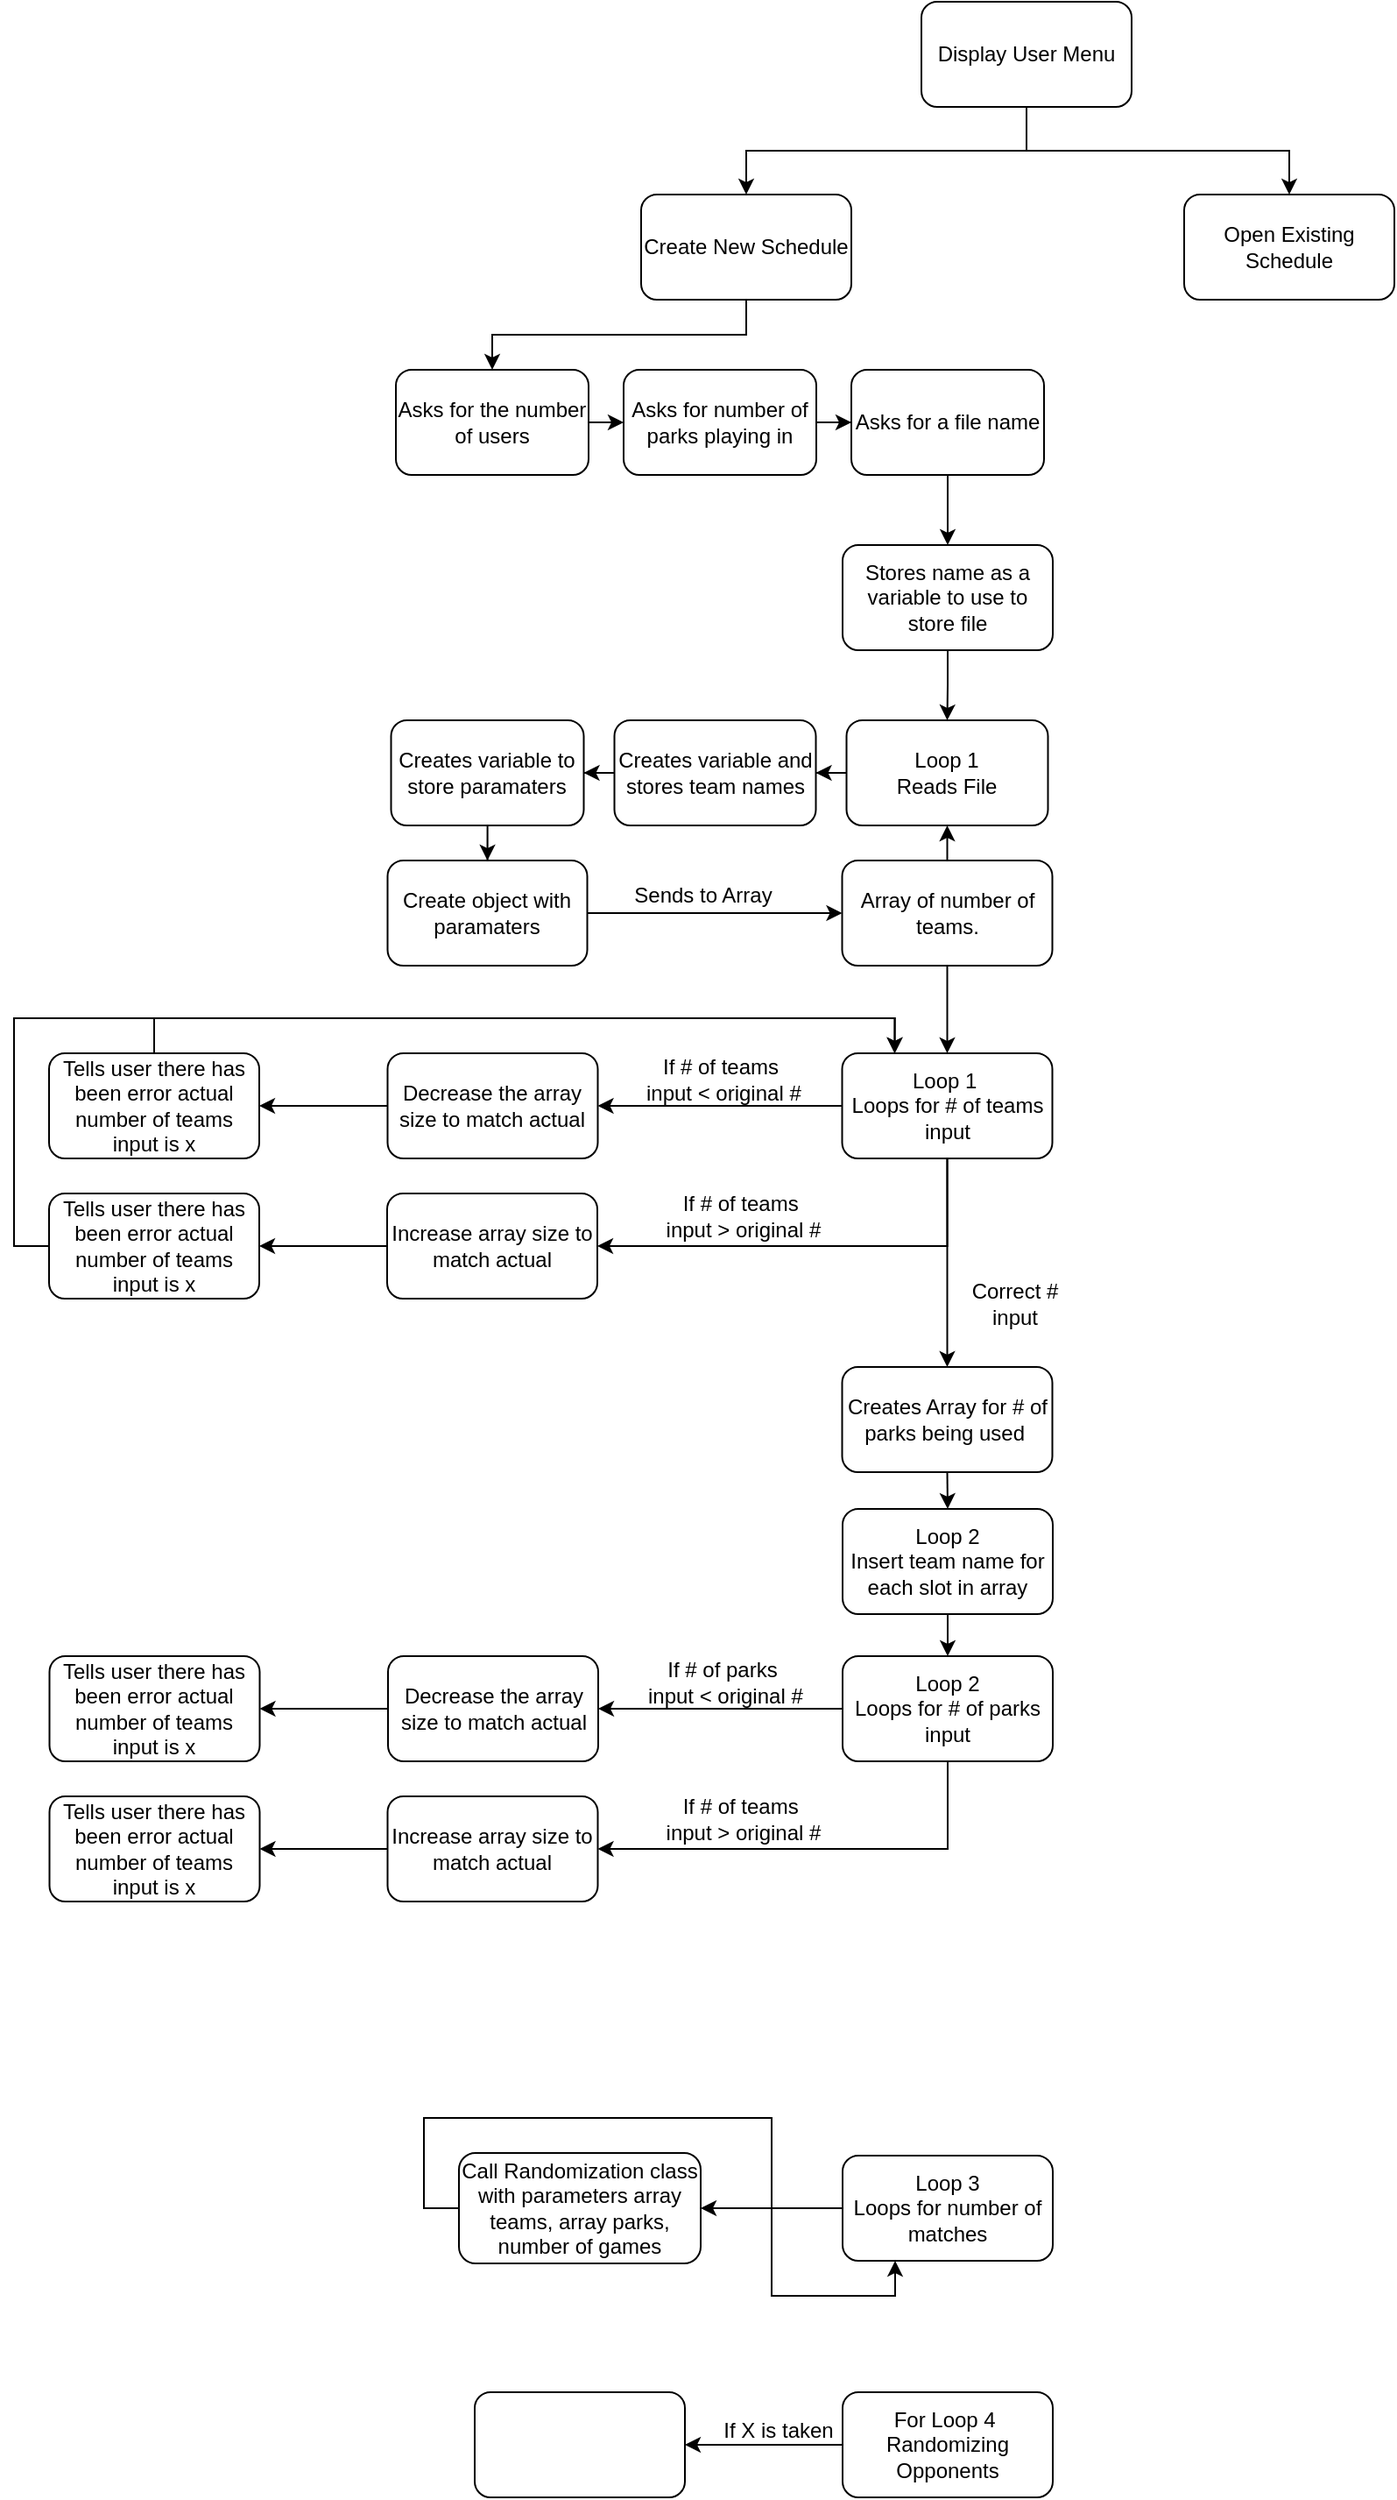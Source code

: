 <mxfile version="12.5.5" type="github"><diagram id="tFgHYZZSZRXZMGEs1DrS" name="Page-1"><mxGraphModel dx="1176" dy="555" grid="1" gridSize="9" guides="1" tooltips="1" connect="1" arrows="1" fold="1" page="0" pageScale="1" pageWidth="850" pageHeight="1100" math="0" shadow="0"><root><mxCell id="0"/><mxCell id="1" parent="0"/><mxCell id="ln4YnRmYRfvOp8-9dpnj-1" style="edgeStyle=orthogonalEdgeStyle;rounded=0;orthogonalLoop=1;jettySize=auto;html=1;exitX=0.5;exitY=1;exitDx=0;exitDy=0;entryX=0.5;entryY=0;entryDx=0;entryDy=0;" edge="1" parent="1" source="ln4YnRmYRfvOp8-9dpnj-3" target="ln4YnRmYRfvOp8-9dpnj-5"><mxGeometry relative="1" as="geometry"/></mxCell><mxCell id="ln4YnRmYRfvOp8-9dpnj-2" style="edgeStyle=orthogonalEdgeStyle;rounded=0;orthogonalLoop=1;jettySize=auto;html=1;exitX=0.5;exitY=1;exitDx=0;exitDy=0;entryX=0.5;entryY=0;entryDx=0;entryDy=0;" edge="1" parent="1" source="ln4YnRmYRfvOp8-9dpnj-3" target="ln4YnRmYRfvOp8-9dpnj-6"><mxGeometry relative="1" as="geometry"/></mxCell><mxCell id="ln4YnRmYRfvOp8-9dpnj-3" value="Display User Menu" style="rounded=1;whiteSpace=wrap;html=1;" vertex="1" parent="1"><mxGeometry x="345" y="40" width="120" height="60" as="geometry"/></mxCell><mxCell id="ln4YnRmYRfvOp8-9dpnj-4" style="edgeStyle=orthogonalEdgeStyle;rounded=0;orthogonalLoop=1;jettySize=auto;html=1;exitX=0.5;exitY=1;exitDx=0;exitDy=0;entryX=0.5;entryY=0;entryDx=0;entryDy=0;" edge="1" parent="1" source="ln4YnRmYRfvOp8-9dpnj-5" target="ln4YnRmYRfvOp8-9dpnj-8"><mxGeometry relative="1" as="geometry"/></mxCell><mxCell id="ln4YnRmYRfvOp8-9dpnj-5" value="Create New Schedule" style="rounded=1;whiteSpace=wrap;html=1;" vertex="1" parent="1"><mxGeometry x="185" y="150" width="120" height="60" as="geometry"/></mxCell><mxCell id="ln4YnRmYRfvOp8-9dpnj-6" value="Open Existing Schedule" style="rounded=1;whiteSpace=wrap;html=1;" vertex="1" parent="1"><mxGeometry x="495" y="150" width="120" height="60" as="geometry"/></mxCell><mxCell id="ln4YnRmYRfvOp8-9dpnj-7" style="edgeStyle=orthogonalEdgeStyle;rounded=0;orthogonalLoop=1;jettySize=auto;html=1;exitX=1;exitY=0.5;exitDx=0;exitDy=0;entryX=0;entryY=0.5;entryDx=0;entryDy=0;" edge="1" parent="1" source="ln4YnRmYRfvOp8-9dpnj-8" target="ln4YnRmYRfvOp8-9dpnj-10"><mxGeometry relative="1" as="geometry"/></mxCell><mxCell id="ln4YnRmYRfvOp8-9dpnj-8" value="Asks for the number of users" style="rounded=1;whiteSpace=wrap;html=1;" vertex="1" parent="1"><mxGeometry x="45" y="250" width="110" height="60" as="geometry"/></mxCell><mxCell id="ln4YnRmYRfvOp8-9dpnj-9" style="edgeStyle=orthogonalEdgeStyle;rounded=0;orthogonalLoop=1;jettySize=auto;html=1;" edge="1" parent="1" source="ln4YnRmYRfvOp8-9dpnj-10" target="ln4YnRmYRfvOp8-9dpnj-12"><mxGeometry relative="1" as="geometry"/></mxCell><mxCell id="ln4YnRmYRfvOp8-9dpnj-10" value="Asks for number of parks playing in" style="rounded=1;whiteSpace=wrap;html=1;" vertex="1" parent="1"><mxGeometry x="175" y="250" width="110" height="60" as="geometry"/></mxCell><mxCell id="ln4YnRmYRfvOp8-9dpnj-11" style="edgeStyle=orthogonalEdgeStyle;rounded=0;orthogonalLoop=1;jettySize=auto;html=1;entryX=0.5;entryY=0;entryDx=0;entryDy=0;" edge="1" parent="1" source="ln4YnRmYRfvOp8-9dpnj-12" target="ln4YnRmYRfvOp8-9dpnj-24"><mxGeometry relative="1" as="geometry"/></mxCell><mxCell id="ln4YnRmYRfvOp8-9dpnj-12" value="Asks for a file name&lt;br&gt;" style="rounded=1;whiteSpace=wrap;html=1;" vertex="1" parent="1"><mxGeometry x="305" y="250" width="110" height="60" as="geometry"/></mxCell><mxCell id="ln4YnRmYRfvOp8-9dpnj-13" style="edgeStyle=orthogonalEdgeStyle;rounded=0;orthogonalLoop=1;jettySize=auto;html=1;entryX=1;entryY=0.5;entryDx=0;entryDy=0;" edge="1" parent="1" source="ln4YnRmYRfvOp8-9dpnj-14" target="ln4YnRmYRfvOp8-9dpnj-16"><mxGeometry relative="1" as="geometry"/></mxCell><mxCell id="ln4YnRmYRfvOp8-9dpnj-14" value="Loop 1&lt;br&gt;Reads File" style="rounded=1;whiteSpace=wrap;html=1;" vertex="1" parent="1"><mxGeometry x="302.25" y="450" width="115" height="60" as="geometry"/></mxCell><mxCell id="ln4YnRmYRfvOp8-9dpnj-15" style="edgeStyle=orthogonalEdgeStyle;rounded=0;orthogonalLoop=1;jettySize=auto;html=1;" edge="1" parent="1" source="ln4YnRmYRfvOp8-9dpnj-16" target="ln4YnRmYRfvOp8-9dpnj-18"><mxGeometry relative="1" as="geometry"/></mxCell><mxCell id="ln4YnRmYRfvOp8-9dpnj-16" value="Creates variable and stores team names" style="rounded=1;whiteSpace=wrap;html=1;" vertex="1" parent="1"><mxGeometry x="169.75" y="450" width="115" height="60" as="geometry"/></mxCell><mxCell id="ln4YnRmYRfvOp8-9dpnj-17" style="edgeStyle=orthogonalEdgeStyle;rounded=0;orthogonalLoop=1;jettySize=auto;html=1;entryX=0.5;entryY=0;entryDx=0;entryDy=0;" edge="1" parent="1" source="ln4YnRmYRfvOp8-9dpnj-18" target="ln4YnRmYRfvOp8-9dpnj-20"><mxGeometry relative="1" as="geometry"/></mxCell><mxCell id="ln4YnRmYRfvOp8-9dpnj-18" value="Creates variable to store paramaters" style="rounded=1;whiteSpace=wrap;html=1;" vertex="1" parent="1"><mxGeometry x="42.25" y="450" width="110" height="60" as="geometry"/></mxCell><mxCell id="ln4YnRmYRfvOp8-9dpnj-19" style="edgeStyle=orthogonalEdgeStyle;rounded=0;orthogonalLoop=1;jettySize=auto;html=1;exitX=1;exitY=0.5;exitDx=0;exitDy=0;entryX=0;entryY=0.5;entryDx=0;entryDy=0;" edge="1" parent="1" source="ln4YnRmYRfvOp8-9dpnj-20" target="ln4YnRmYRfvOp8-9dpnj-21"><mxGeometry relative="1" as="geometry"/></mxCell><mxCell id="ln4YnRmYRfvOp8-9dpnj-20" value="Create object with paramaters" style="rounded=1;whiteSpace=wrap;html=1;" vertex="1" parent="1"><mxGeometry x="40.25" y="530" width="114" height="60" as="geometry"/></mxCell><mxCell id="ln4YnRmYRfvOp8-9dpnj-26" style="edgeStyle=orthogonalEdgeStyle;rounded=0;orthogonalLoop=1;jettySize=auto;html=1;exitX=0.5;exitY=0;exitDx=0;exitDy=0;entryX=0.5;entryY=1;entryDx=0;entryDy=0;" edge="1" parent="1" source="ln4YnRmYRfvOp8-9dpnj-21" target="ln4YnRmYRfvOp8-9dpnj-14"><mxGeometry relative="1" as="geometry"/></mxCell><mxCell id="ln4YnRmYRfvOp8-9dpnj-27" style="edgeStyle=orthogonalEdgeStyle;rounded=0;orthogonalLoop=1;jettySize=auto;html=1;exitX=0.5;exitY=1;exitDx=0;exitDy=0;entryX=0.5;entryY=0;entryDx=0;entryDy=0;" edge="1" parent="1" source="ln4YnRmYRfvOp8-9dpnj-21" target="ln4YnRmYRfvOp8-9dpnj-23"><mxGeometry relative="1" as="geometry"/></mxCell><mxCell id="ln4YnRmYRfvOp8-9dpnj-21" value="Array of number of teams." style="rounded=1;whiteSpace=wrap;html=1;" vertex="1" parent="1"><mxGeometry x="299.75" y="530" width="120" height="60" as="geometry"/></mxCell><mxCell id="ln4YnRmYRfvOp8-9dpnj-22" value="Sends to Array&lt;br&gt;" style="text;html=1;align=center;verticalAlign=middle;resizable=0;points=[];;autosize=1;" vertex="1" parent="1"><mxGeometry x="175.25" y="540" width="90" height="20" as="geometry"/></mxCell><mxCell id="ln4YnRmYRfvOp8-9dpnj-29" style="edgeStyle=orthogonalEdgeStyle;rounded=0;orthogonalLoop=1;jettySize=auto;html=1;exitX=0;exitY=0.5;exitDx=0;exitDy=0;" edge="1" parent="1" source="ln4YnRmYRfvOp8-9dpnj-23" target="ln4YnRmYRfvOp8-9dpnj-28"><mxGeometry relative="1" as="geometry"/></mxCell><mxCell id="ln4YnRmYRfvOp8-9dpnj-41" style="edgeStyle=orthogonalEdgeStyle;rounded=0;orthogonalLoop=1;jettySize=auto;html=1;exitX=0.5;exitY=1;exitDx=0;exitDy=0;entryX=1;entryY=0.5;entryDx=0;entryDy=0;" edge="1" parent="1" source="ln4YnRmYRfvOp8-9dpnj-23" target="ln4YnRmYRfvOp8-9dpnj-40"><mxGeometry relative="1" as="geometry"/></mxCell><mxCell id="ln4YnRmYRfvOp8-9dpnj-74" style="edgeStyle=orthogonalEdgeStyle;rounded=0;orthogonalLoop=1;jettySize=auto;html=1;exitX=0.5;exitY=1;exitDx=0;exitDy=0;entryX=0.5;entryY=0;entryDx=0;entryDy=0;" edge="1" parent="1" source="ln4YnRmYRfvOp8-9dpnj-23" target="ln4YnRmYRfvOp8-9dpnj-73"><mxGeometry relative="1" as="geometry"/></mxCell><mxCell id="ln4YnRmYRfvOp8-9dpnj-23" value="Loop 1&amp;nbsp;&lt;br&gt;Loops for # of teams input" style="rounded=1;whiteSpace=wrap;html=1;" vertex="1" parent="1"><mxGeometry x="299.75" y="640" width="120" height="60" as="geometry"/></mxCell><mxCell id="ln4YnRmYRfvOp8-9dpnj-25" style="edgeStyle=orthogonalEdgeStyle;rounded=0;orthogonalLoop=1;jettySize=auto;html=1;exitX=0.5;exitY=1;exitDx=0;exitDy=0;entryX=0.5;entryY=0;entryDx=0;entryDy=0;" edge="1" parent="1" source="ln4YnRmYRfvOp8-9dpnj-24" target="ln4YnRmYRfvOp8-9dpnj-14"><mxGeometry relative="1" as="geometry"/></mxCell><mxCell id="ln4YnRmYRfvOp8-9dpnj-24" value="Stores name as a variable to use to store file" style="rounded=1;whiteSpace=wrap;html=1;" vertex="1" parent="1"><mxGeometry x="300" y="350" width="120" height="60" as="geometry"/></mxCell><mxCell id="ln4YnRmYRfvOp8-9dpnj-48" style="edgeStyle=orthogonalEdgeStyle;rounded=0;orthogonalLoop=1;jettySize=auto;html=1;exitX=0;exitY=0.5;exitDx=0;exitDy=0;entryX=1;entryY=0.5;entryDx=0;entryDy=0;" edge="1" parent="1" source="ln4YnRmYRfvOp8-9dpnj-28" target="ln4YnRmYRfvOp8-9dpnj-43"><mxGeometry relative="1" as="geometry"/></mxCell><mxCell id="ln4YnRmYRfvOp8-9dpnj-28" value="Decrease the array size to match actual" style="rounded=1;whiteSpace=wrap;html=1;" vertex="1" parent="1"><mxGeometry x="40.25" y="640" width="120" height="60" as="geometry"/></mxCell><mxCell id="ln4YnRmYRfvOp8-9dpnj-30" value="If # of teams&lt;br&gt;&amp;nbsp;input &amp;lt; original #" style="text;html=1;align=center;verticalAlign=middle;resizable=0;points=[];autosize=1;" vertex="1" parent="1"><mxGeometry x="175.25" y="640" width="110" height="30" as="geometry"/></mxCell><mxCell id="ln4YnRmYRfvOp8-9dpnj-47" style="edgeStyle=orthogonalEdgeStyle;rounded=0;orthogonalLoop=1;jettySize=auto;html=1;exitX=0;exitY=0.5;exitDx=0;exitDy=0;entryX=1;entryY=0.5;entryDx=0;entryDy=0;" edge="1" parent="1" source="ln4YnRmYRfvOp8-9dpnj-40" target="ln4YnRmYRfvOp8-9dpnj-46"><mxGeometry relative="1" as="geometry"/></mxCell><mxCell id="ln4YnRmYRfvOp8-9dpnj-40" value="Increase array size to match actual" style="rounded=1;whiteSpace=wrap;html=1;" vertex="1" parent="1"><mxGeometry x="40" y="720" width="120" height="60" as="geometry"/></mxCell><mxCell id="ln4YnRmYRfvOp8-9dpnj-42" value="If # of teams&amp;nbsp;&lt;br&gt;input &amp;gt; original #" style="text;html=1;align=center;verticalAlign=middle;resizable=0;points=[];autosize=1;" vertex="1" parent="1"><mxGeometry x="193" y="718" width="100" height="30" as="geometry"/></mxCell><mxCell id="ln4YnRmYRfvOp8-9dpnj-55" style="edgeStyle=orthogonalEdgeStyle;rounded=0;orthogonalLoop=1;jettySize=auto;html=1;exitX=0.5;exitY=0;exitDx=0;exitDy=0;entryX=0.25;entryY=0;entryDx=0;entryDy=0;" edge="1" parent="1" source="ln4YnRmYRfvOp8-9dpnj-43" target="ln4YnRmYRfvOp8-9dpnj-23"><mxGeometry relative="1" as="geometry"/></mxCell><mxCell id="ln4YnRmYRfvOp8-9dpnj-43" value="Tells user there has been error actual number of teams input is x" style="rounded=1;whiteSpace=wrap;html=1;" vertex="1" parent="1"><mxGeometry x="-153" y="640" width="120" height="60" as="geometry"/></mxCell><mxCell id="ln4YnRmYRfvOp8-9dpnj-54" style="edgeStyle=orthogonalEdgeStyle;rounded=0;orthogonalLoop=1;jettySize=auto;html=1;exitX=0;exitY=0.5;exitDx=0;exitDy=0;entryX=0.25;entryY=0;entryDx=0;entryDy=0;" edge="1" parent="1" source="ln4YnRmYRfvOp8-9dpnj-46" target="ln4YnRmYRfvOp8-9dpnj-23"><mxGeometry relative="1" as="geometry"/></mxCell><mxCell id="ln4YnRmYRfvOp8-9dpnj-46" value="Tells user there has been error actual number of teams input is x" style="rounded=1;whiteSpace=wrap;html=1;" vertex="1" parent="1"><mxGeometry x="-153" y="720" width="120" height="60" as="geometry"/></mxCell><mxCell id="ln4YnRmYRfvOp8-9dpnj-60" value="Correct #&lt;br&gt;input" style="text;html=1;align=center;verticalAlign=middle;resizable=0;points=[];autosize=1;" vertex="1" parent="1"><mxGeometry x="366" y="765" width="63" height="36" as="geometry"/></mxCell><mxCell id="ln4YnRmYRfvOp8-9dpnj-61" style="edgeStyle=orthogonalEdgeStyle;rounded=0;orthogonalLoop=1;jettySize=auto;html=1;exitX=0;exitY=0.5;exitDx=0;exitDy=0;" edge="1" parent="1" source="ln4YnRmYRfvOp8-9dpnj-63" target="ln4YnRmYRfvOp8-9dpnj-65"><mxGeometry relative="1" as="geometry"/></mxCell><mxCell id="ln4YnRmYRfvOp8-9dpnj-62" style="edgeStyle=orthogonalEdgeStyle;rounded=0;orthogonalLoop=1;jettySize=auto;html=1;exitX=0.5;exitY=1;exitDx=0;exitDy=0;entryX=1;entryY=0.5;entryDx=0;entryDy=0;" edge="1" parent="1" source="ln4YnRmYRfvOp8-9dpnj-63" target="ln4YnRmYRfvOp8-9dpnj-68"><mxGeometry relative="1" as="geometry"/></mxCell><mxCell id="ln4YnRmYRfvOp8-9dpnj-63" value="Loop 2&lt;br&gt;Loops for # of parks input" style="rounded=1;whiteSpace=wrap;html=1;" vertex="1" parent="1"><mxGeometry x="300" y="984" width="120" height="60" as="geometry"/></mxCell><mxCell id="ln4YnRmYRfvOp8-9dpnj-64" style="edgeStyle=orthogonalEdgeStyle;rounded=0;orthogonalLoop=1;jettySize=auto;html=1;exitX=0;exitY=0.5;exitDx=0;exitDy=0;entryX=1;entryY=0.5;entryDx=0;entryDy=0;" edge="1" parent="1" source="ln4YnRmYRfvOp8-9dpnj-65" target="ln4YnRmYRfvOp8-9dpnj-70"><mxGeometry relative="1" as="geometry"/></mxCell><mxCell id="ln4YnRmYRfvOp8-9dpnj-65" value="Decrease the array size to match actual" style="rounded=1;whiteSpace=wrap;html=1;" vertex="1" parent="1"><mxGeometry x="40.5" y="984" width="120" height="60" as="geometry"/></mxCell><mxCell id="ln4YnRmYRfvOp8-9dpnj-66" value="If # of parks&lt;br&gt;&amp;nbsp;input &amp;lt; original #" style="text;html=1;align=center;verticalAlign=middle;resizable=0;points=[];autosize=1;" vertex="1" parent="1"><mxGeometry x="176.5" y="981" width="108" height="36" as="geometry"/></mxCell><mxCell id="ln4YnRmYRfvOp8-9dpnj-67" style="edgeStyle=orthogonalEdgeStyle;rounded=0;orthogonalLoop=1;jettySize=auto;html=1;exitX=0;exitY=0.5;exitDx=0;exitDy=0;entryX=1;entryY=0.5;entryDx=0;entryDy=0;" edge="1" parent="1" source="ln4YnRmYRfvOp8-9dpnj-68" target="ln4YnRmYRfvOp8-9dpnj-71"><mxGeometry relative="1" as="geometry"/></mxCell><mxCell id="ln4YnRmYRfvOp8-9dpnj-68" value="Increase array size to match actual" style="rounded=1;whiteSpace=wrap;html=1;" vertex="1" parent="1"><mxGeometry x="40.25" y="1064" width="120" height="60" as="geometry"/></mxCell><mxCell id="ln4YnRmYRfvOp8-9dpnj-69" value="If # of teams&amp;nbsp;&lt;br&gt;input &amp;gt; original #" style="text;html=1;align=center;verticalAlign=middle;resizable=0;points=[];autosize=1;" vertex="1" parent="1"><mxGeometry x="193.25" y="1062" width="100" height="30" as="geometry"/></mxCell><mxCell id="ln4YnRmYRfvOp8-9dpnj-70" value="Tells user there has been error actual number of teams input is x" style="rounded=1;whiteSpace=wrap;html=1;" vertex="1" parent="1"><mxGeometry x="-152.75" y="984" width="120" height="60" as="geometry"/></mxCell><mxCell id="ln4YnRmYRfvOp8-9dpnj-71" value="Tells user there has been error actual number of teams input is x" style="rounded=1;whiteSpace=wrap;html=1;" vertex="1" parent="1"><mxGeometry x="-152.75" y="1064" width="120" height="60" as="geometry"/></mxCell><mxCell id="ln4YnRmYRfvOp8-9dpnj-76" style="edgeStyle=orthogonalEdgeStyle;rounded=0;orthogonalLoop=1;jettySize=auto;html=1;exitX=0.5;exitY=1;exitDx=0;exitDy=0;entryX=0.5;entryY=0;entryDx=0;entryDy=0;" edge="1" parent="1" source="ln4YnRmYRfvOp8-9dpnj-73" target="ln4YnRmYRfvOp8-9dpnj-75"><mxGeometry relative="1" as="geometry"/></mxCell><mxCell id="ln4YnRmYRfvOp8-9dpnj-73" value="Creates Array for # of parks being used&amp;nbsp;" style="rounded=1;whiteSpace=wrap;html=1;" vertex="1" parent="1"><mxGeometry x="299.75" y="819" width="120" height="60" as="geometry"/></mxCell><mxCell id="ln4YnRmYRfvOp8-9dpnj-77" style="edgeStyle=orthogonalEdgeStyle;rounded=0;orthogonalLoop=1;jettySize=auto;html=1;exitX=0.5;exitY=1;exitDx=0;exitDy=0;entryX=0.5;entryY=0;entryDx=0;entryDy=0;" edge="1" parent="1" source="ln4YnRmYRfvOp8-9dpnj-75" target="ln4YnRmYRfvOp8-9dpnj-63"><mxGeometry relative="1" as="geometry"/></mxCell><mxCell id="ln4YnRmYRfvOp8-9dpnj-75" value="Loop 2&lt;br&gt;Insert team name for each slot in array" style="rounded=1;whiteSpace=wrap;html=1;" vertex="1" parent="1"><mxGeometry x="300" y="900" width="120" height="60" as="geometry"/></mxCell><mxCell id="ln4YnRmYRfvOp8-9dpnj-82" style="edgeStyle=orthogonalEdgeStyle;rounded=0;orthogonalLoop=1;jettySize=auto;html=1;" edge="1" parent="1" source="ln4YnRmYRfvOp8-9dpnj-80" target="ln4YnRmYRfvOp8-9dpnj-81"><mxGeometry relative="1" as="geometry"/></mxCell><mxCell id="ln4YnRmYRfvOp8-9dpnj-80" value="Loop 3&lt;br&gt;Loops for number of matches" style="rounded=1;whiteSpace=wrap;html=1;" vertex="1" parent="1"><mxGeometry x="300" y="1269" width="120" height="60" as="geometry"/></mxCell><mxCell id="ln4YnRmYRfvOp8-9dpnj-83" style="edgeStyle=orthogonalEdgeStyle;rounded=0;orthogonalLoop=1;jettySize=auto;html=1;exitX=0;exitY=0.5;exitDx=0;exitDy=0;entryX=0.25;entryY=1;entryDx=0;entryDy=0;" edge="1" parent="1" source="ln4YnRmYRfvOp8-9dpnj-81" target="ln4YnRmYRfvOp8-9dpnj-80"><mxGeometry relative="1" as="geometry"/></mxCell><mxCell id="ln4YnRmYRfvOp8-9dpnj-81" value="Call Randomization class with parameters array teams, array parks, number of games" style="rounded=1;whiteSpace=wrap;html=1;" vertex="1" parent="1"><mxGeometry x="81" y="1267.5" width="138" height="63" as="geometry"/></mxCell><mxCell id="ln4YnRmYRfvOp8-9dpnj-86" style="edgeStyle=orthogonalEdgeStyle;rounded=0;orthogonalLoop=1;jettySize=auto;html=1;entryX=1;entryY=0.5;entryDx=0;entryDy=0;" edge="1" parent="1" source="ln4YnRmYRfvOp8-9dpnj-84" target="ln4YnRmYRfvOp8-9dpnj-85"><mxGeometry relative="1" as="geometry"/></mxCell><mxCell id="ln4YnRmYRfvOp8-9dpnj-84" value="For Loop 4&amp;nbsp;&lt;br&gt;Randomizing Opponents" style="rounded=1;whiteSpace=wrap;html=1;" vertex="1" parent="1"><mxGeometry x="300" y="1404" width="120" height="60" as="geometry"/></mxCell><mxCell id="ln4YnRmYRfvOp8-9dpnj-85" value="" style="rounded=1;whiteSpace=wrap;html=1;" vertex="1" parent="1"><mxGeometry x="90" y="1404" width="120" height="60" as="geometry"/></mxCell><mxCell id="ln4YnRmYRfvOp8-9dpnj-87" value="If X is taken" style="text;html=1;align=center;verticalAlign=middle;resizable=0;points=[];autosize=1;" vertex="1" parent="1"><mxGeometry x="222" y="1417" width="81" height="18" as="geometry"/></mxCell></root></mxGraphModel></diagram></mxfile>